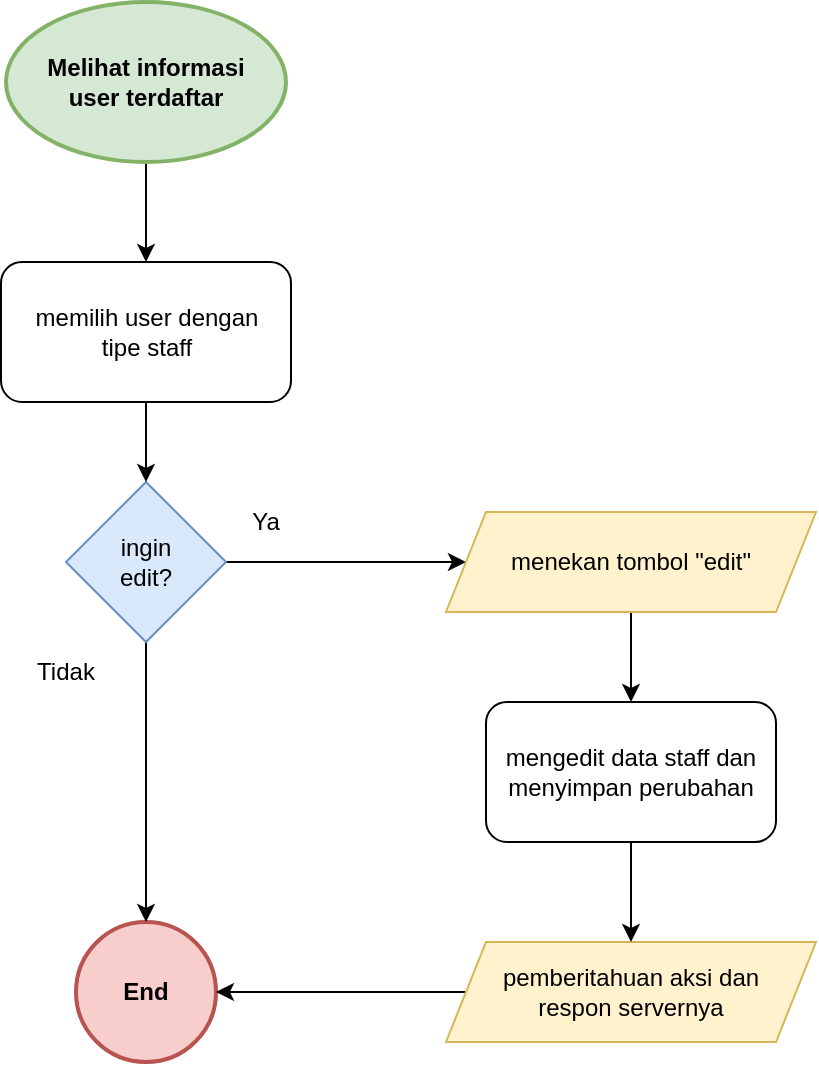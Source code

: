<mxfile version="20.8.16" type="device"><diagram name="Page-1" id="_-R-VaA0v6ucf-be9lpH"><mxGraphModel dx="1108" dy="998" grid="1" gridSize="10" guides="1" tooltips="1" connect="1" arrows="1" fold="1" page="1" pageScale="1" pageWidth="850" pageHeight="1100" math="0" shadow="0"><root><mxCell id="0"/><mxCell id="1" parent="0"/><mxCell id="1MmtSXFRLQYvqgu2HyES-1" value="End" style="ellipse;whiteSpace=wrap;html=1;aspect=fixed;fillColor=#f8cecc;strokeColor=#b85450;fontStyle=1;strokeWidth=2;" parent="1" vertex="1"><mxGeometry x="125" y="500" width="70" height="70" as="geometry"/></mxCell><mxCell id="1MmtSXFRLQYvqgu2HyES-32" style="edgeStyle=orthogonalEdgeStyle;rounded=0;orthogonalLoop=1;jettySize=auto;html=1;" parent="1" source="1MmtSXFRLQYvqgu2HyES-33" target="1MmtSXFRLQYvqgu2HyES-1" edge="1"><mxGeometry relative="1" as="geometry"/></mxCell><mxCell id="1MmtSXFRLQYvqgu2HyES-33" value="pemberitahuan aksi dan&lt;br&gt;respon servernya" style="shape=parallelogram;perimeter=parallelogramPerimeter;whiteSpace=wrap;html=1;fixedSize=1;strokeWidth=1;fillColor=#fff2cc;strokeColor=#d6b656;" parent="1" vertex="1"><mxGeometry x="310" y="510" width="185" height="50" as="geometry"/></mxCell><mxCell id="vF4Roc46lDSOg_9DUULr-2" style="edgeStyle=orthogonalEdgeStyle;rounded=0;orthogonalLoop=1;jettySize=auto;html=1;" edge="1" parent="1" source="shTQ-LShVifqiPY-kYeU-1" target="vF4Roc46lDSOg_9DUULr-1"><mxGeometry relative="1" as="geometry"/></mxCell><mxCell id="shTQ-LShVifqiPY-kYeU-1" value="&lt;b&gt;Melihat informasi&lt;br&gt;user terdaftar&lt;/b&gt;" style="ellipse;whiteSpace=wrap;html=1;fillColor=#d5e8d4;strokeColor=#82b366;strokeWidth=2;" parent="1" vertex="1"><mxGeometry x="90" y="40" width="140" height="80" as="geometry"/></mxCell><mxCell id="d3TC2clfgq7GD7RtExVh-3" style="edgeStyle=orthogonalEdgeStyle;rounded=0;orthogonalLoop=1;jettySize=auto;html=1;entryX=0.5;entryY=0;entryDx=0;entryDy=0;" parent="1" source="d3TC2clfgq7GD7RtExVh-1" target="1MmtSXFRLQYvqgu2HyES-1" edge="1"><mxGeometry relative="1" as="geometry"/></mxCell><mxCell id="vF4Roc46lDSOg_9DUULr-7" style="edgeStyle=orthogonalEdgeStyle;rounded=0;orthogonalLoop=1;jettySize=auto;html=1;entryX=0;entryY=0.5;entryDx=0;entryDy=0;" edge="1" parent="1" source="d3TC2clfgq7GD7RtExVh-1" target="vF4Roc46lDSOg_9DUULr-5"><mxGeometry relative="1" as="geometry"/></mxCell><mxCell id="d3TC2clfgq7GD7RtExVh-1" value="ingin&lt;br&gt;edit?" style="rhombus;whiteSpace=wrap;html=1;fillColor=#dae8fc;strokeColor=#6c8ebf;strokeWidth=1;" parent="1" vertex="1"><mxGeometry x="120" y="280" width="80" height="80" as="geometry"/></mxCell><mxCell id="d3TC2clfgq7GD7RtExVh-5" value="Ya" style="text;html=1;strokeColor=none;fillColor=none;align=center;verticalAlign=middle;whiteSpace=wrap;rounded=0;" parent="1" vertex="1"><mxGeometry x="190" y="285" width="60" height="30" as="geometry"/></mxCell><mxCell id="d3TC2clfgq7GD7RtExVh-6" value="Tidak" style="text;html=1;strokeColor=none;fillColor=none;align=center;verticalAlign=middle;whiteSpace=wrap;rounded=0;" parent="1" vertex="1"><mxGeometry x="90" y="360" width="60" height="30" as="geometry"/></mxCell><mxCell id="vF4Roc46lDSOg_9DUULr-4" style="edgeStyle=orthogonalEdgeStyle;rounded=0;orthogonalLoop=1;jettySize=auto;html=1;entryX=0.5;entryY=0;entryDx=0;entryDy=0;" edge="1" parent="1" source="vF4Roc46lDSOg_9DUULr-1" target="d3TC2clfgq7GD7RtExVh-1"><mxGeometry relative="1" as="geometry"/></mxCell><mxCell id="vF4Roc46lDSOg_9DUULr-1" value="memilih user dengan&lt;br&gt;tipe staff" style="rounded=1;whiteSpace=wrap;html=1;fontSize=12;glass=0;strokeWidth=1;shadow=0;" vertex="1" parent="1"><mxGeometry x="87.5" y="170" width="145" height="70" as="geometry"/></mxCell><mxCell id="vF4Roc46lDSOg_9DUULr-8" style="edgeStyle=orthogonalEdgeStyle;rounded=0;orthogonalLoop=1;jettySize=auto;html=1;entryX=0.5;entryY=0;entryDx=0;entryDy=0;" edge="1" parent="1" source="vF4Roc46lDSOg_9DUULr-5" target="vF4Roc46lDSOg_9DUULr-6"><mxGeometry relative="1" as="geometry"/></mxCell><mxCell id="vF4Roc46lDSOg_9DUULr-5" value="menekan tombol &quot;edit&quot;" style="shape=parallelogram;perimeter=parallelogramPerimeter;whiteSpace=wrap;html=1;fixedSize=1;strokeWidth=1;fillColor=#fff2cc;strokeColor=#d6b656;" vertex="1" parent="1"><mxGeometry x="310" y="295" width="185" height="50" as="geometry"/></mxCell><mxCell id="vF4Roc46lDSOg_9DUULr-9" style="edgeStyle=orthogonalEdgeStyle;rounded=0;orthogonalLoop=1;jettySize=auto;html=1;" edge="1" parent="1" source="vF4Roc46lDSOg_9DUULr-6" target="1MmtSXFRLQYvqgu2HyES-33"><mxGeometry relative="1" as="geometry"/></mxCell><mxCell id="vF4Roc46lDSOg_9DUULr-6" value="  mengedit data staff dan menyimpan perubahan" style="rounded=1;whiteSpace=wrap;html=1;fontSize=12;glass=0;strokeWidth=1;shadow=0;" vertex="1" parent="1"><mxGeometry x="330" y="390" width="145" height="70" as="geometry"/></mxCell></root></mxGraphModel></diagram></mxfile>